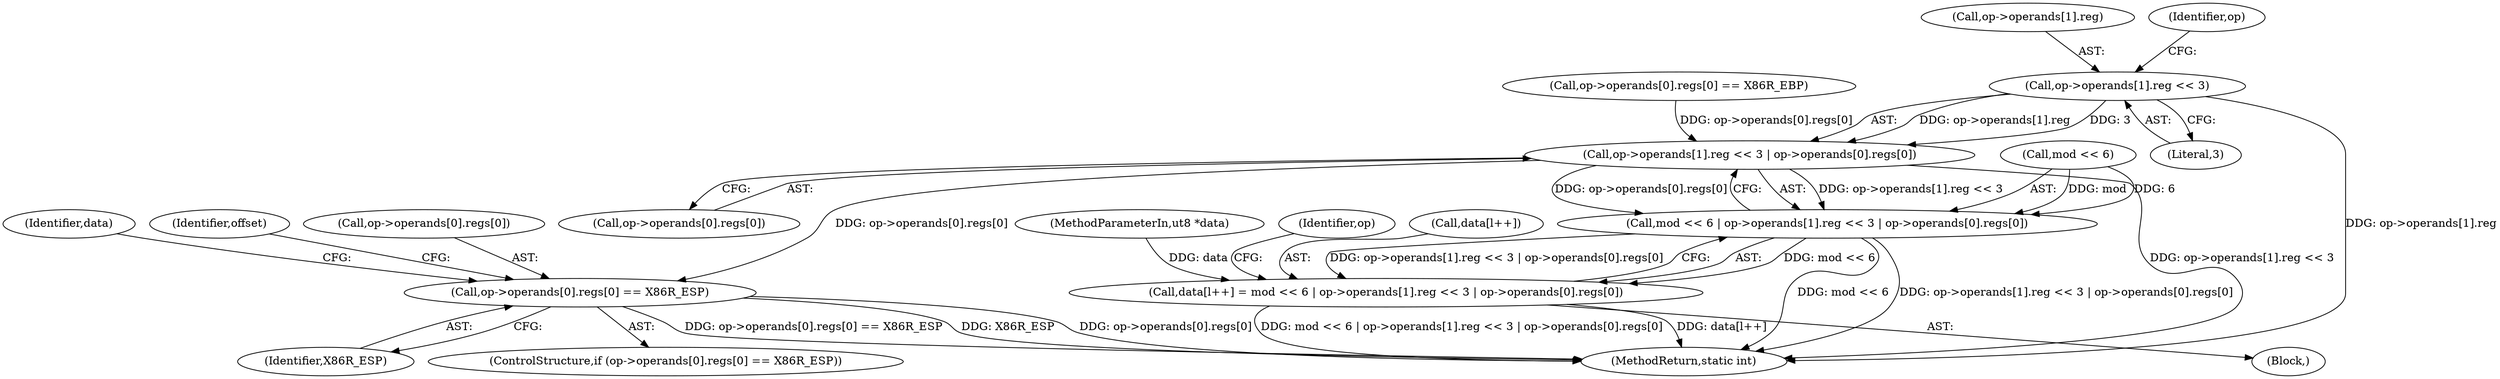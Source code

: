 digraph "0_radare2_f17bfd9f1da05f30f23a4dd05e9d2363e1406948@API" {
"1001911" [label="(Call,op->operands[1].reg << 3)"];
"1001910" [label="(Call,op->operands[1].reg << 3 | op->operands[0].regs[0])"];
"1001906" [label="(Call,mod << 6 | op->operands[1].reg << 3 | op->operands[0].regs[0])"];
"1001901" [label="(Call,data[l++] = mod << 6 | op->operands[1].reg << 3 | op->operands[0].regs[0])"];
"1001930" [label="(Call,op->operands[0].regs[0] == X86R_ESP)"];
"1001886" [label="(Call,op->operands[0].regs[0] == X86R_EBP)"];
"1001901" [label="(Call,data[l++] = mod << 6 | op->operands[1].reg << 3 | op->operands[0].regs[0])"];
"1001935" [label="(Identifier,op)"];
"1001902" [label="(Call,data[l++])"];
"1000104" [label="(MethodParameterIn,ut8 *data)"];
"1001912" [label="(Call,op->operands[1].reg)"];
"1001940" [label="(Identifier,X86R_ESP)"];
"1001944" [label="(Identifier,data)"];
"1001811" [label="(Block,)"];
"1001929" [label="(ControlStructure,if (op->operands[0].regs[0] == X86R_ESP))"];
"1001949" [label="(Identifier,offset)"];
"1001906" [label="(Call,mod << 6 | op->operands[1].reg << 3 | op->operands[0].regs[0])"];
"1001919" [label="(Literal,3)"];
"1001910" [label="(Call,op->operands[1].reg << 3 | op->operands[0].regs[0])"];
"1003220" [label="(MethodReturn,static int)"];
"1001931" [label="(Call,op->operands[0].regs[0])"];
"1001924" [label="(Identifier,op)"];
"1001911" [label="(Call,op->operands[1].reg << 3)"];
"1001907" [label="(Call,mod << 6)"];
"1001920" [label="(Call,op->operands[0].regs[0])"];
"1001930" [label="(Call,op->operands[0].regs[0] == X86R_ESP)"];
"1001911" -> "1001910"  [label="AST: "];
"1001911" -> "1001919"  [label="CFG: "];
"1001912" -> "1001911"  [label="AST: "];
"1001919" -> "1001911"  [label="AST: "];
"1001924" -> "1001911"  [label="CFG: "];
"1001911" -> "1003220"  [label="DDG: op->operands[1].reg"];
"1001911" -> "1001910"  [label="DDG: op->operands[1].reg"];
"1001911" -> "1001910"  [label="DDG: 3"];
"1001910" -> "1001906"  [label="AST: "];
"1001910" -> "1001920"  [label="CFG: "];
"1001920" -> "1001910"  [label="AST: "];
"1001906" -> "1001910"  [label="CFG: "];
"1001910" -> "1003220"  [label="DDG: op->operands[1].reg << 3"];
"1001910" -> "1001906"  [label="DDG: op->operands[1].reg << 3"];
"1001910" -> "1001906"  [label="DDG: op->operands[0].regs[0]"];
"1001886" -> "1001910"  [label="DDG: op->operands[0].regs[0]"];
"1001910" -> "1001930"  [label="DDG: op->operands[0].regs[0]"];
"1001906" -> "1001901"  [label="AST: "];
"1001907" -> "1001906"  [label="AST: "];
"1001901" -> "1001906"  [label="CFG: "];
"1001906" -> "1003220"  [label="DDG: mod << 6"];
"1001906" -> "1003220"  [label="DDG: op->operands[1].reg << 3 | op->operands[0].regs[0]"];
"1001906" -> "1001901"  [label="DDG: mod << 6"];
"1001906" -> "1001901"  [label="DDG: op->operands[1].reg << 3 | op->operands[0].regs[0]"];
"1001907" -> "1001906"  [label="DDG: mod"];
"1001907" -> "1001906"  [label="DDG: 6"];
"1001901" -> "1001811"  [label="AST: "];
"1001902" -> "1001901"  [label="AST: "];
"1001935" -> "1001901"  [label="CFG: "];
"1001901" -> "1003220"  [label="DDG: data[l++]"];
"1001901" -> "1003220"  [label="DDG: mod << 6 | op->operands[1].reg << 3 | op->operands[0].regs[0]"];
"1000104" -> "1001901"  [label="DDG: data"];
"1001930" -> "1001929"  [label="AST: "];
"1001930" -> "1001940"  [label="CFG: "];
"1001931" -> "1001930"  [label="AST: "];
"1001940" -> "1001930"  [label="AST: "];
"1001944" -> "1001930"  [label="CFG: "];
"1001949" -> "1001930"  [label="CFG: "];
"1001930" -> "1003220"  [label="DDG: op->operands[0].regs[0] == X86R_ESP"];
"1001930" -> "1003220"  [label="DDG: X86R_ESP"];
"1001930" -> "1003220"  [label="DDG: op->operands[0].regs[0]"];
}
